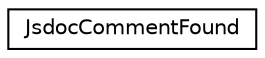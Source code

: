 digraph "Graphical Class Hierarchy"
{
 // LATEX_PDF_SIZE
  edge [fontname="Helvetica",fontsize="10",labelfontname="Helvetica",labelfontsize="10"];
  node [fontname="Helvetica",fontsize="10",shape=record];
  rankdir="LR";
  Node0 [label="JsdocCommentFound",height=0.2,width=0.4,color="black", fillcolor="white", style="filled",URL="$classJsdocCommentFound.html",tooltip=" "];
}
